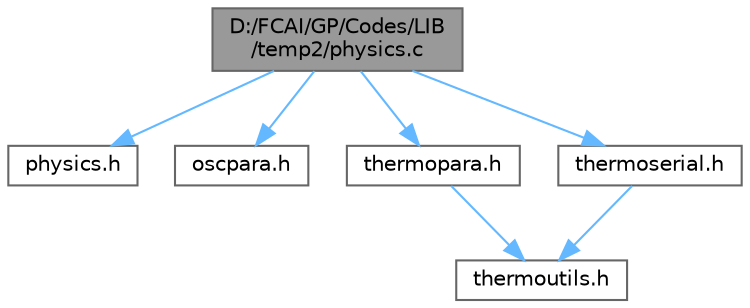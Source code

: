digraph "D:/FCAI/GP/Codes/LIB/temp2/physics.c"
{
 // LATEX_PDF_SIZE
  bgcolor="transparent";
  edge [fontname=Helvetica,fontsize=10,labelfontname=Helvetica,labelfontsize=10];
  node [fontname=Helvetica,fontsize=10,shape=box,height=0.2,width=0.4];
  Node1 [id="Node000001",label="D:/FCAI/GP/Codes/LIB\l/temp2/physics.c",height=0.2,width=0.4,color="gray40", fillcolor="grey60", style="filled", fontcolor="black",tooltip=" "];
  Node1 -> Node2 [id="edge1_Node000001_Node000002",color="steelblue1",style="solid",tooltip=" "];
  Node2 [id="Node000002",label="physics.h",height=0.2,width=0.4,color="grey40", fillcolor="white", style="filled",URL="$temp2_2physics_8h.html",tooltip=" "];
  Node1 -> Node3 [id="edge2_Node000001_Node000003",color="steelblue1",style="solid",tooltip=" "];
  Node3 [id="Node000003",label="oscpara.h",height=0.2,width=0.4,color="grey40", fillcolor="white", style="filled",URL="$temp2_2oscpara_8h.html",tooltip=" "];
  Node1 -> Node4 [id="edge3_Node000001_Node000004",color="steelblue1",style="solid",tooltip=" "];
  Node4 [id="Node000004",label="thermopara.h",height=0.2,width=0.4,color="grey40", fillcolor="white", style="filled",URL="$temp2_2thermopara_8h.html",tooltip=" "];
  Node4 -> Node5 [id="edge4_Node000004_Node000005",color="steelblue1",style="solid",tooltip=" "];
  Node5 [id="Node000005",label="thermoutils.h",height=0.2,width=0.4,color="grey40", fillcolor="white", style="filled",URL="$temp2_2thermoutils_8h.html",tooltip=" "];
  Node1 -> Node6 [id="edge5_Node000001_Node000006",color="steelblue1",style="solid",tooltip=" "];
  Node6 [id="Node000006",label="thermoserial.h",height=0.2,width=0.4,color="grey40", fillcolor="white", style="filled",URL="$temp2_2thermoserial_8h.html",tooltip=" "];
  Node6 -> Node5 [id="edge6_Node000006_Node000005",color="steelblue1",style="solid",tooltip=" "];
}

